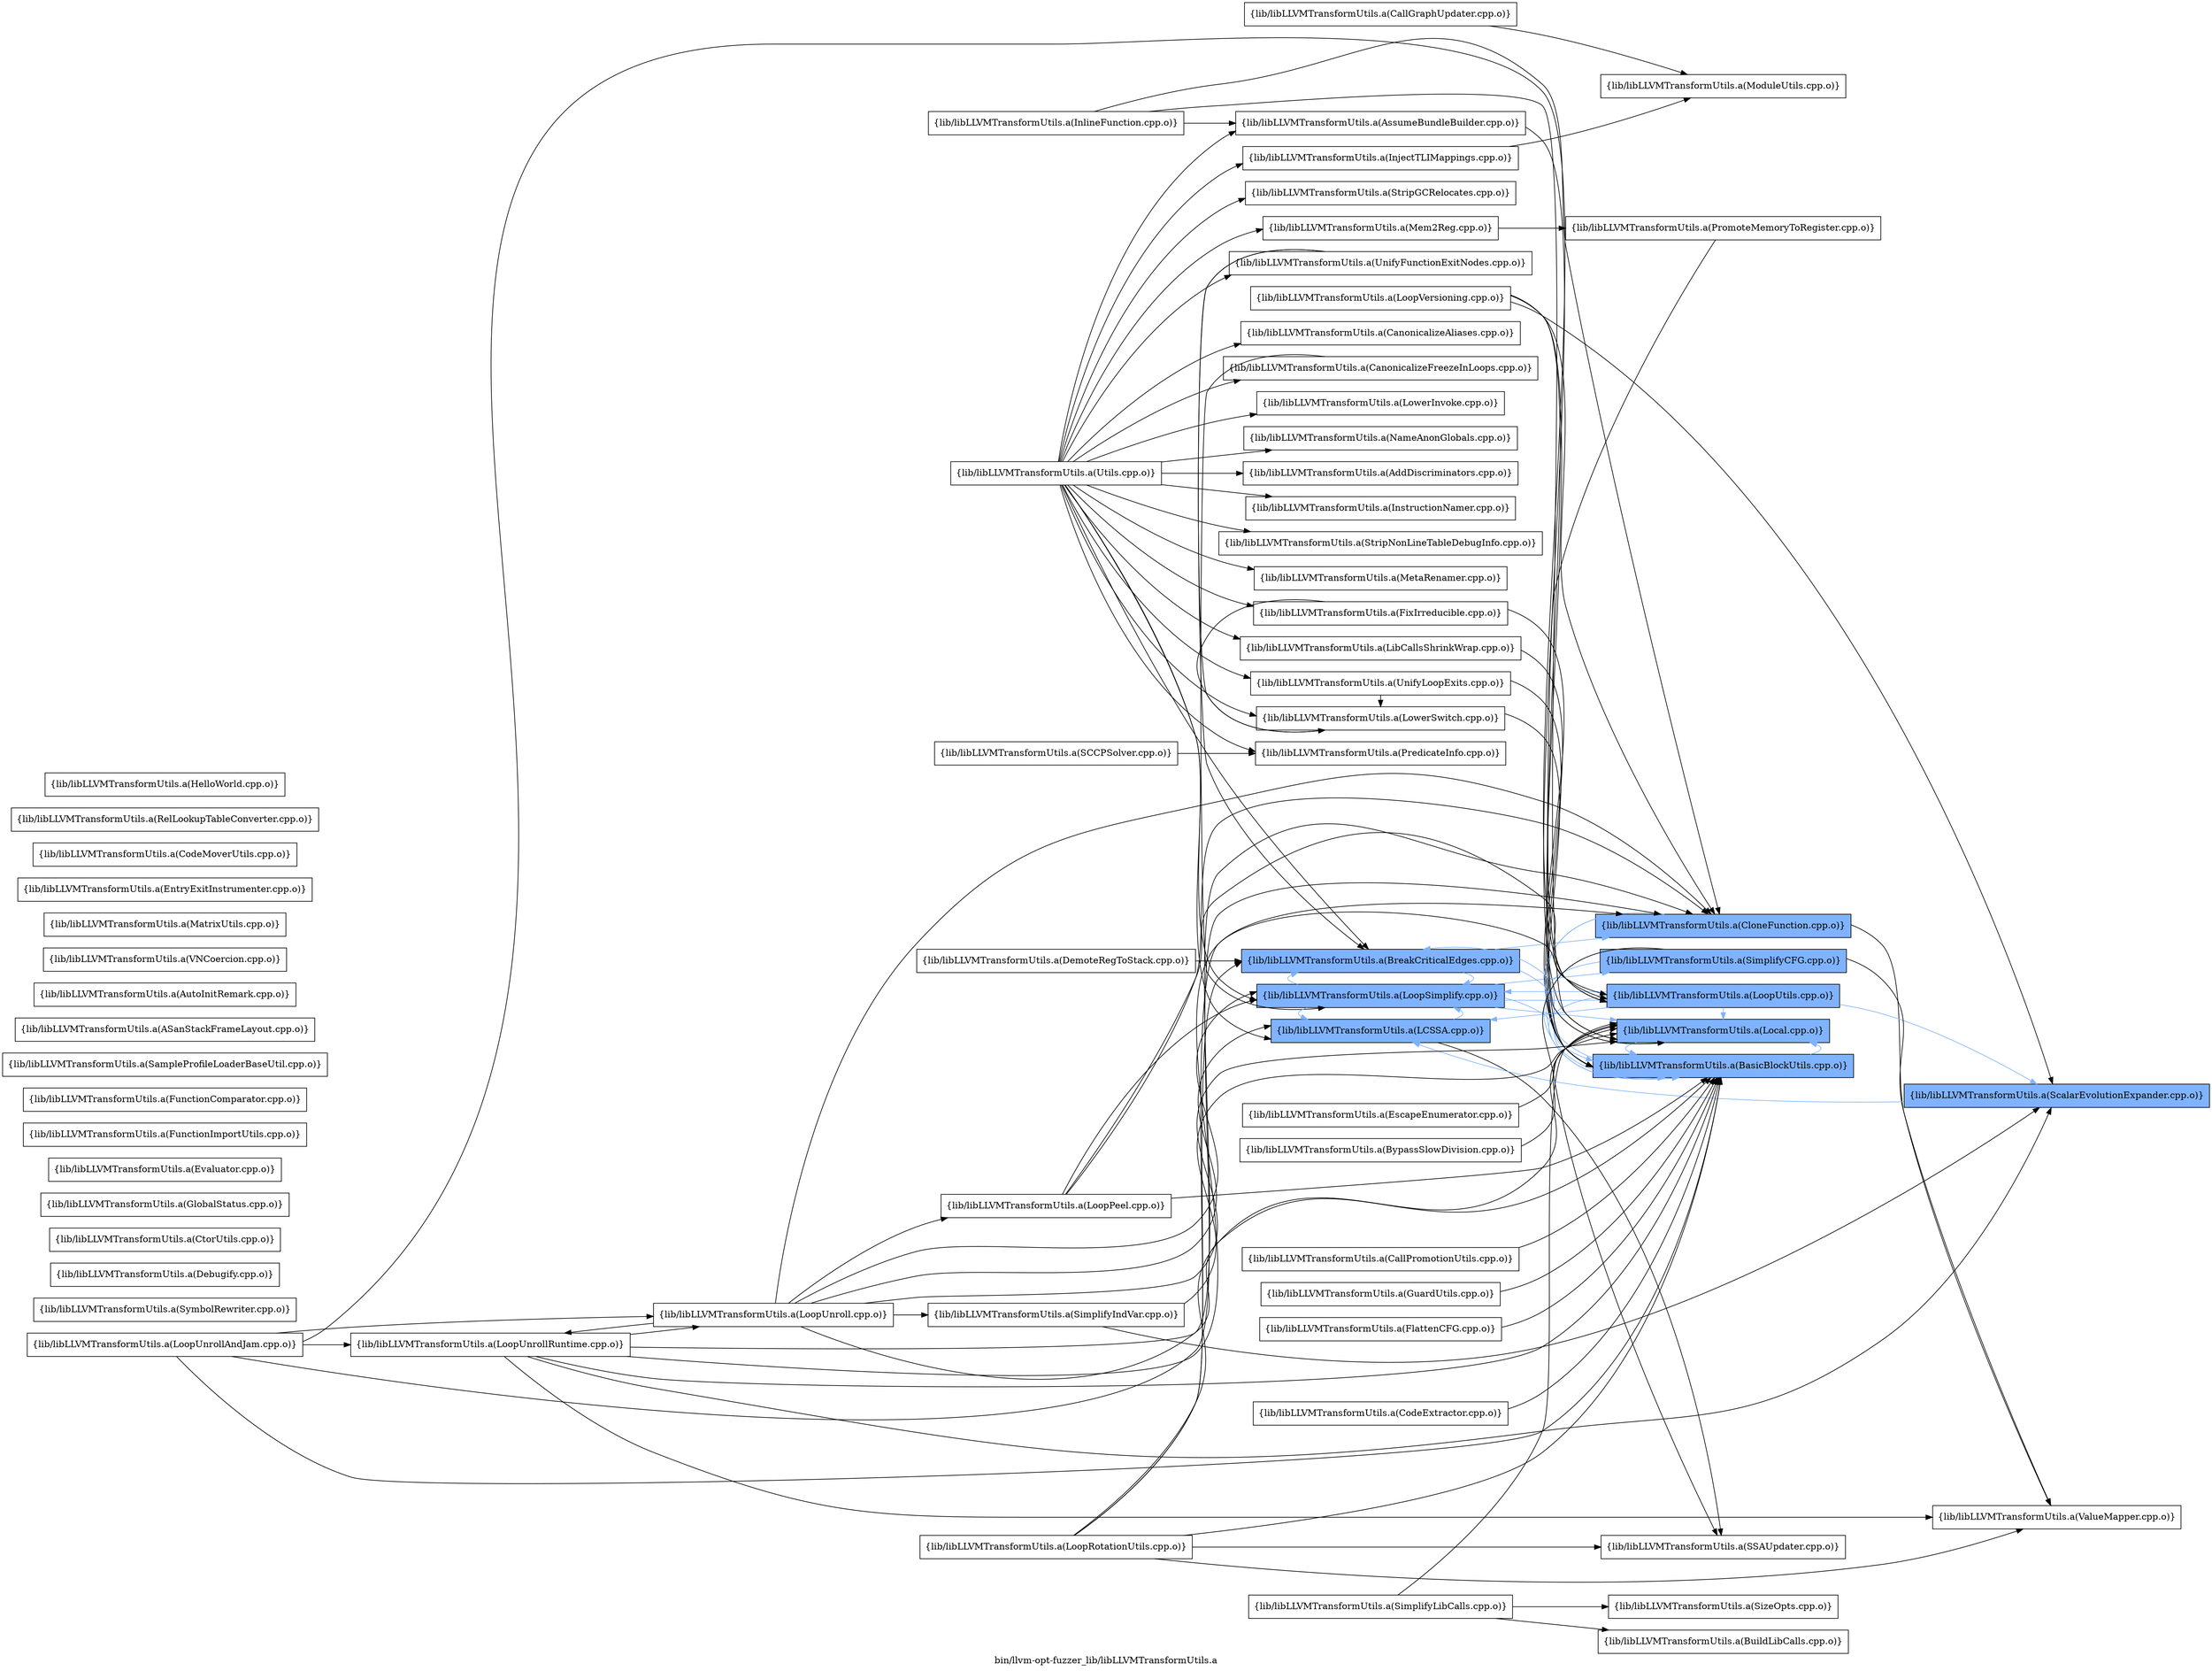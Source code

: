 digraph "bin/llvm-opt-fuzzer_lib/libLLVMTransformUtils.a" {
	label="bin/llvm-opt-fuzzer_lib/libLLVMTransformUtils.a";
	rankdir=LR;
	{ rank=same; Node0x561a150a7d78;  }
	{ rank=same; Node0x561a150a6338; Node0x561a150a2eb8; Node0x561a150aa4d8; Node0x561a150ac558; Node0x561a150971a8; Node0x561a15097928; Node0x561a15096cf8; Node0x561a150a3228; Node0x561a150a3ea8; Node0x561a150a4498; Node0x561a1508c1b8; Node0x561a1508dd88; Node0x561a150a7968; Node0x561a150a02a8; Node0x561a150a22d8; Node0x561a150a1b58; Node0x561a150a1428; Node0x561a1508fe08; Node0x561a150904e8; Node0x561a15090cb8; Node0x561a1508eb48;  }
	{ rank=same; Node0x561a15098058; Node0x561a150a2af8; Node0x561a150abd88; Node0x561a15087708; Node0x561a150a2aa8; Node0x561a15089058; Node0x561a1508e378; Node0x561a1508ced8;  }
	{ rank=same; Node0x561a150a7d78;  }
	{ rank=same; Node0x561a150a6338; Node0x561a150a2eb8; Node0x561a150aa4d8; Node0x561a150ac558; Node0x561a150971a8; Node0x561a15097928; Node0x561a15096cf8; Node0x561a150a3228; Node0x561a150a3ea8; Node0x561a150a4498; Node0x561a1508c1b8; Node0x561a1508dd88; Node0x561a150a7968; Node0x561a150a02a8; Node0x561a150a22d8; Node0x561a150a1b58; Node0x561a150a1428; Node0x561a1508fe08; Node0x561a150904e8; Node0x561a15090cb8; Node0x561a1508eb48;  }
	{ rank=same; Node0x561a15098058; Node0x561a150a2af8; Node0x561a150abd88; Node0x561a15087708; Node0x561a150a2aa8; Node0x561a15089058; Node0x561a1508e378; Node0x561a1508ced8;  }

	Node0x561a150a7d78 [shape=record,shape=box,group=0,label="{lib/libLLVMTransformUtils.a(Utils.cpp.o)}"];
	Node0x561a150a7d78 -> Node0x561a150a6338;
	Node0x561a150a7d78 -> Node0x561a150a2eb8;
	Node0x561a150a7d78 -> Node0x561a150aa4d8;
	Node0x561a150a7d78 -> Node0x561a150ac558;
	Node0x561a150a7d78 -> Node0x561a150971a8;
	Node0x561a150a7d78 -> Node0x561a15097928;
	Node0x561a150a7d78 -> Node0x561a15096cf8;
	Node0x561a150a7d78 -> Node0x561a150a3228;
	Node0x561a150a7d78 -> Node0x561a150a3ea8;
	Node0x561a150a7d78 -> Node0x561a150a4498;
	Node0x561a150a7d78 -> Node0x561a1508c1b8;
	Node0x561a150a7d78 -> Node0x561a1508dd88;
	Node0x561a150a7d78 -> Node0x561a150a7968;
	Node0x561a150a7d78 -> Node0x561a150a02a8;
	Node0x561a150a7d78 -> Node0x561a150a22d8;
	Node0x561a150a7d78 -> Node0x561a150a1b58;
	Node0x561a150a7d78 -> Node0x561a150a1428;
	Node0x561a150a7d78 -> Node0x561a1508fe08;
	Node0x561a150a7d78 -> Node0x561a150904e8;
	Node0x561a150a7d78 -> Node0x561a15090cb8;
	Node0x561a150a7d78 -> Node0x561a1508eb48;
	Node0x561a150a2af8 [shape=record,shape=box,group=1,style=filled,fillcolor="0.600000 0.5 1",label="{lib/libLLVMTransformUtils.a(BasicBlockUtils.cpp.o)}"];
	Node0x561a150a2af8 -> Node0x561a150a2eb8[color="0.600000 0.5 1"];
	Node0x561a150a2af8 -> Node0x561a15098058[color="0.600000 0.5 1"];
	Node0x561a15098058 [shape=record,shape=box,group=1,style=filled,fillcolor="0.600000 0.5 1",label="{lib/libLLVMTransformUtils.a(Local.cpp.o)}"];
	Node0x561a15098058 -> Node0x561a150a2af8[color="0.600000 0.5 1"];
	Node0x561a150a90d8 [shape=record,shape=box,group=0,label="{lib/libLLVMTransformUtils.a(SizeOpts.cpp.o)}"];
	Node0x561a150ac558 [shape=record,shape=box,group=0,label="{lib/libLLVMTransformUtils.a(CanonicalizeFreezeInLoops.cpp.o)}"];
	Node0x561a150ac558 -> Node0x561a15096cf8;
	Node0x561a150a3228 [shape=record,shape=box,group=0,label="{lib/libLLVMTransformUtils.a(LowerInvoke.cpp.o)}"];
	Node0x561a150a9768 [shape=record,shape=box,group=0,label="{lib/libLLVMTransformUtils.a(SymbolRewriter.cpp.o)}"];
	Node0x561a150a2eb8 [shape=record,shape=box,group=1,style=filled,fillcolor="0.600000 0.5 1",label="{lib/libLLVMTransformUtils.a(BreakCriticalEdges.cpp.o)}"];
	Node0x561a150a2eb8 -> Node0x561a150a2af8[color="0.600000 0.5 1"];
	Node0x561a150a2eb8 -> Node0x561a150abd88[color="0.600000 0.5 1"];
	Node0x561a150a2eb8 -> Node0x561a15096cf8[color="0.600000 0.5 1"];
	Node0x561a150a4308 [shape=record,shape=box,group=0,label="{lib/libLLVMTransformUtils.a(BypassSlowDivision.cpp.o)}"];
	Node0x561a150a4308 -> Node0x561a15098058;
	Node0x561a150881a8 [shape=record,shape=box,group=0,label="{lib/libLLVMTransformUtils.a(SimplifyLibCalls.cpp.o)}"];
	Node0x561a150881a8 -> Node0x561a150a44e8;
	Node0x561a150881a8 -> Node0x561a15098058;
	Node0x561a150881a8 -> Node0x561a150a90d8;
	Node0x561a15093aa8 [shape=record,shape=box,group=0,label="{lib/libLLVMTransformUtils.a(Debugify.cpp.o)}"];
	Node0x561a15089058 [shape=record,shape=box,group=1,style=filled,fillcolor="0.600000 0.5 1",label="{lib/libLLVMTransformUtils.a(SimplifyCFG.cpp.o)}"];
	Node0x561a15089058 -> Node0x561a150a2af8[color="0.600000 0.5 1"];
	Node0x561a15089058 -> Node0x561a15098058[color="0.600000 0.5 1"];
	Node0x561a15089058 -> Node0x561a15087708;
	Node0x561a15089058 -> Node0x561a1508f278;
	Node0x561a150971a8 [shape=record,shape=box,group=1,style=filled,fillcolor="0.600000 0.5 1",label="{lib/libLLVMTransformUtils.a(LCSSA.cpp.o)}"];
	Node0x561a150971a8 -> Node0x561a15096cf8[color="0.600000 0.5 1"];
	Node0x561a150971a8 -> Node0x561a15087708;
	Node0x561a15096cf8 [shape=record,shape=box,group=1,style=filled,fillcolor="0.600000 0.5 1",label="{lib/libLLVMTransformUtils.a(LoopSimplify.cpp.o)}"];
	Node0x561a15096cf8 -> Node0x561a150a2af8[color="0.600000 0.5 1"];
	Node0x561a15096cf8 -> Node0x561a150a2eb8[color="0.600000 0.5 1"];
	Node0x561a15096cf8 -> Node0x561a150971a8[color="0.600000 0.5 1"];
	Node0x561a15096cf8 -> Node0x561a15098058[color="0.600000 0.5 1"];
	Node0x561a15096cf8 -> Node0x561a150a2aa8[color="0.600000 0.5 1"];
	Node0x561a15096cf8 -> Node0x561a15089058[color="0.600000 0.5 1"];
	Node0x561a15085e08 [shape=record,shape=box,group=1,style=filled,fillcolor="0.600000 0.5 1",label="{lib/libLLVMTransformUtils.a(ScalarEvolutionExpander.cpp.o)}"];
	Node0x561a15085e08 -> Node0x561a150971a8[color="0.600000 0.5 1"];
	Node0x561a1509a0d8 [shape=record,shape=box,group=0,label="{lib/libLLVMTransformUtils.a(InlineFunction.cpp.o)}"];
	Node0x561a1509a0d8 -> Node0x561a150a6338;
	Node0x561a1509a0d8 -> Node0x561a150abd88;
	Node0x561a1509a0d8 -> Node0x561a15098058;
	Node0x561a150947c8 [shape=record,shape=box,group=0,label="{lib/libLLVMTransformUtils.a(DemoteRegToStack.cpp.o)}"];
	Node0x561a150947c8 -> Node0x561a150a2eb8;
	Node0x561a150977e8 [shape=record,shape=box,group=0,label="{lib/libLLVMTransformUtils.a(EscapeEnumerator.cpp.o)}"];
	Node0x561a150977e8 -> Node0x561a15098058;
	Node0x561a1508ced8 [shape=record,shape=box,group=0,label="{lib/libLLVMTransformUtils.a(ModuleUtils.cpp.o)}"];
	Node0x561a150a2aa8 [shape=record,shape=box,group=1,style=filled,fillcolor="0.600000 0.5 1",label="{lib/libLLVMTransformUtils.a(LoopUtils.cpp.o)}"];
	Node0x561a150a2aa8 -> Node0x561a150a2af8[color="0.600000 0.5 1"];
	Node0x561a150a2aa8 -> Node0x561a150971a8[color="0.600000 0.5 1"];
	Node0x561a150a2aa8 -> Node0x561a15098058[color="0.600000 0.5 1"];
	Node0x561a150a2aa8 -> Node0x561a15096cf8[color="0.600000 0.5 1"];
	Node0x561a150a2aa8 -> Node0x561a15085e08[color="0.600000 0.5 1"];
	Node0x561a150abd88 [shape=record,shape=box,group=1,style=filled,fillcolor="0.600000 0.5 1",label="{lib/libLLVMTransformUtils.a(CloneFunction.cpp.o)}"];
	Node0x561a150abd88 -> Node0x561a150a2af8[color="0.600000 0.5 1"];
	Node0x561a150abd88 -> Node0x561a15098058[color="0.600000 0.5 1"];
	Node0x561a150abd88 -> Node0x561a1508f278;
	Node0x561a15087708 [shape=record,shape=box,group=0,label="{lib/libLLVMTransformUtils.a(SSAUpdater.cpp.o)}"];
	Node0x561a1508f278 [shape=record,shape=box,group=0,label="{lib/libLLVMTransformUtils.a(ValueMapper.cpp.o)}"];
	Node0x561a1508e378 [shape=record,shape=box,group=0,label="{lib/libLLVMTransformUtils.a(PromoteMemoryToRegister.cpp.o)}"];
	Node0x561a1508e378 -> Node0x561a15098058;
	Node0x561a15093878 [shape=record,shape=box,group=0,label="{lib/libLLVMTransformUtils.a(CtorUtils.cpp.o)}"];
	Node0x561a15098788 [shape=record,shape=box,group=0,label="{lib/libLLVMTransformUtils.a(GlobalStatus.cpp.o)}"];
	Node0x561a15098418 [shape=record,shape=box,group=0,label="{lib/libLLVMTransformUtils.a(Evaluator.cpp.o)}"];
	Node0x561a150952b8 [shape=record,shape=box,group=0,label="{lib/libLLVMTransformUtils.a(CodeExtractor.cpp.o)}"];
	Node0x561a150952b8 -> Node0x561a150a2af8;
	Node0x561a150aac58 [shape=record,shape=box,group=0,label="{lib/libLLVMTransformUtils.a(CallGraphUpdater.cpp.o)}"];
	Node0x561a150aac58 -> Node0x561a1508ced8;
	Node0x561a15096ed8 [shape=record,shape=box,group=0,label="{lib/libLLVMTransformUtils.a(FunctionImportUtils.cpp.o)}"];
	Node0x561a150a44e8 [shape=record,shape=box,group=0,label="{lib/libLLVMTransformUtils.a(BuildLibCalls.cpp.o)}"];
	Node0x561a150ab018 [shape=record,shape=box,group=0,label="{lib/libLLVMTransformUtils.a(CallPromotionUtils.cpp.o)}"];
	Node0x561a150ab018 -> Node0x561a150a2af8;
	Node0x561a15096b18 [shape=record,shape=box,group=0,label="{lib/libLLVMTransformUtils.a(FunctionComparator.cpp.o)}"];
	Node0x561a150a6338 [shape=record,shape=box,group=0,label="{lib/libLLVMTransformUtils.a(AssumeBundleBuilder.cpp.o)}"];
	Node0x561a150a6338 -> Node0x561a15098058;
	Node0x561a15086fd8 [shape=record,shape=box,group=0,label="{lib/libLLVMTransformUtils.a(SampleProfileLoaderBaseUtil.cpp.o)}"];
	Node0x561a1508dd88 [shape=record,shape=box,group=0,label="{lib/libLLVMTransformUtils.a(PredicateInfo.cpp.o)}"];
	Node0x561a1508a688 [shape=record,shape=box,group=0,label="{lib/libLLVMTransformUtils.a(ASanStackFrameLayout.cpp.o)}"];
	Node0x561a150a37c8 [shape=record,shape=box,group=0,label="{lib/libLLVMTransformUtils.a(AutoInitRemark.cpp.o)}"];
	Node0x561a15092338 [shape=record,shape=box,group=0,label="{lib/libLLVMTransformUtils.a(VNCoercion.cpp.o)}"];
	Node0x561a150888d8 [shape=record,shape=box,group=0,label="{lib/libLLVMTransformUtils.a(SimplifyIndVar.cpp.o)}"];
	Node0x561a150888d8 -> Node0x561a15098058;
	Node0x561a150888d8 -> Node0x561a15085e08;
	Node0x561a150a3958 [shape=record,shape=box,group=0,label="{lib/libLLVMTransformUtils.a(LoopVersioning.cpp.o)}"];
	Node0x561a150a3958 -> Node0x561a150a2af8;
	Node0x561a150a3958 -> Node0x561a150abd88;
	Node0x561a150a3958 -> Node0x561a150a2aa8;
	Node0x561a150a3958 -> Node0x561a15085e08;
	Node0x561a15096708 [shape=record,shape=box,group=0,label="{lib/libLLVMTransformUtils.a(LoopRotationUtils.cpp.o)}"];
	Node0x561a15096708 -> Node0x561a150a2af8;
	Node0x561a15096708 -> Node0x561a150a2eb8;
	Node0x561a15096708 -> Node0x561a150abd88;
	Node0x561a15096708 -> Node0x561a15098058;
	Node0x561a15096708 -> Node0x561a15087708;
	Node0x561a15096708 -> Node0x561a1508f278;
	Node0x561a15096028 [shape=record,shape=box,group=0,label="{lib/libLLVMTransformUtils.a(LoopPeel.cpp.o)}"];
	Node0x561a15096028 -> Node0x561a150a2af8;
	Node0x561a15096028 -> Node0x561a150abd88;
	Node0x561a15096028 -> Node0x561a15096cf8;
	Node0x561a15096028 -> Node0x561a150a2aa8;
	Node0x561a15094e08 [shape=record,shape=box,group=0,label="{lib/libLLVMTransformUtils.a(LoopUnroll.cpp.o)}"];
	Node0x561a15094e08 -> Node0x561a150a2af8;
	Node0x561a15094e08 -> Node0x561a150abd88;
	Node0x561a15094e08 -> Node0x561a150971a8;
	Node0x561a15094e08 -> Node0x561a15098058;
	Node0x561a15094e08 -> Node0x561a15096028;
	Node0x561a15094e08 -> Node0x561a15096cf8;
	Node0x561a15094e08 -> Node0x561a150a7008;
	Node0x561a15094e08 -> Node0x561a150888d8;
	Node0x561a15095538 [shape=record,shape=box,group=0,label="{lib/libLLVMTransformUtils.a(LoopUnrollAndJam.cpp.o)}"];
	Node0x561a15095538 -> Node0x561a150a2af8;
	Node0x561a15095538 -> Node0x561a150abd88;
	Node0x561a15095538 -> Node0x561a15094e08;
	Node0x561a15095538 -> Node0x561a150a7008;
	Node0x561a15095538 -> Node0x561a150a2aa8;
	Node0x561a150a4b28 [shape=record,shape=box,group=0,label="{lib/libLLVMTransformUtils.a(MatrixUtils.cpp.o)}"];
	Node0x561a15087ca8 [shape=record,shape=box,group=0,label="{lib/libLLVMTransformUtils.a(SCCPSolver.cpp.o)}"];
	Node0x561a15087ca8 -> Node0x561a1508dd88;
	Node0x561a15097338 [shape=record,shape=box,group=0,label="{lib/libLLVMTransformUtils.a(EntryExitInstrumenter.cpp.o)}"];
	Node0x561a1509a768 [shape=record,shape=box,group=0,label="{lib/libLLVMTransformUtils.a(GuardUtils.cpp.o)}"];
	Node0x561a1509a768 -> Node0x561a150a2af8;
	Node0x561a15095f88 [shape=record,shape=box,group=0,label="{lib/libLLVMTransformUtils.a(FlattenCFG.cpp.o)}"];
	Node0x561a15095f88 -> Node0x561a150a2af8;
	Node0x561a15095588 [shape=record,shape=box,group=0,label="{lib/libLLVMTransformUtils.a(CodeMoverUtils.cpp.o)}"];
	Node0x561a150a3ea8 [shape=record,shape=box,group=0,label="{lib/libLLVMTransformUtils.a(LowerSwitch.cpp.o)}"];
	Node0x561a150a3ea8 -> Node0x561a150a2af8;
	Node0x561a150aa4d8 [shape=record,shape=box,group=0,label="{lib/libLLVMTransformUtils.a(CanonicalizeAliases.cpp.o)}"];
	Node0x561a15097928 [shape=record,shape=box,group=0,label="{lib/libLLVMTransformUtils.a(LibCallsShrinkWrap.cpp.o)}"];
	Node0x561a15097928 -> Node0x561a150a2af8;
	Node0x561a150a7008 [shape=record,shape=box,group=0,label="{lib/libLLVMTransformUtils.a(LoopUnrollRuntime.cpp.o)}"];
	Node0x561a150a7008 -> Node0x561a150a2af8;
	Node0x561a150a7008 -> Node0x561a150abd88;
	Node0x561a150a7008 -> Node0x561a15094e08;
	Node0x561a150a7008 -> Node0x561a150a2aa8;
	Node0x561a150a7008 -> Node0x561a15085e08;
	Node0x561a150a7008 -> Node0x561a1508f278;
	Node0x561a150a4498 [shape=record,shape=box,group=0,label="{lib/libLLVMTransformUtils.a(Mem2Reg.cpp.o)}"];
	Node0x561a150a4498 -> Node0x561a1508e378;
	Node0x561a1508c1b8 [shape=record,shape=box,group=0,label="{lib/libLLVMTransformUtils.a(NameAnonGlobals.cpp.o)}"];
	Node0x561a150a7968 [shape=record,shape=box,group=0,label="{lib/libLLVMTransformUtils.a(UnifyFunctionExitNodes.cpp.o)}"];
	Node0x561a150a7968 -> Node0x561a150a2eb8;
	Node0x561a150a7968 -> Node0x561a150a3ea8;
	Node0x561a150a02a8 [shape=record,shape=box,group=0,label="{lib/libLLVMTransformUtils.a(AddDiscriminators.cpp.o)}"];
	Node0x561a150a22d8 [shape=record,shape=box,group=0,label="{lib/libLLVMTransformUtils.a(InstructionNamer.cpp.o)}"];
	Node0x561a150a1b58 [shape=record,shape=box,group=0,label="{lib/libLLVMTransformUtils.a(StripNonLineTableDebugInfo.cpp.o)}"];
	Node0x561a150a1428 [shape=record,shape=box,group=0,label="{lib/libLLVMTransformUtils.a(MetaRenamer.cpp.o)}"];
	Node0x561a1508fe08 [shape=record,shape=box,group=0,label="{lib/libLLVMTransformUtils.a(StripGCRelocates.cpp.o)}"];
	Node0x561a150904e8 [shape=record,shape=box,group=0,label="{lib/libLLVMTransformUtils.a(InjectTLIMappings.cpp.o)}"];
	Node0x561a150904e8 -> Node0x561a1508ced8;
	Node0x561a15090cb8 [shape=record,shape=box,group=0,label="{lib/libLLVMTransformUtils.a(FixIrreducible.cpp.o)}"];
	Node0x561a15090cb8 -> Node0x561a150a2af8;
	Node0x561a15090cb8 -> Node0x561a150a3ea8;
	Node0x561a1508eb48 [shape=record,shape=box,group=0,label="{lib/libLLVMTransformUtils.a(UnifyLoopExits.cpp.o)}"];
	Node0x561a1508eb48 -> Node0x561a150a2af8;
	Node0x561a1508eb48 -> Node0x561a150a3ea8;
	Node0x561a1509ca18 [shape=record,shape=box,group=0,label="{lib/libLLVMTransformUtils.a(RelLookupTableConverter.cpp.o)}"];
	Node0x561a15093328 [shape=record,shape=box,group=0,label="{lib/libLLVMTransformUtils.a(HelloWorld.cpp.o)}"];
}
